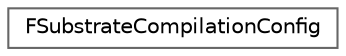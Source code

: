 digraph "Graphical Class Hierarchy"
{
 // INTERACTIVE_SVG=YES
 // LATEX_PDF_SIZE
  bgcolor="transparent";
  edge [fontname=Helvetica,fontsize=10,labelfontname=Helvetica,labelfontsize=10];
  node [fontname=Helvetica,fontsize=10,shape=box,height=0.2,width=0.4];
  rankdir="LR";
  Node0 [id="Node000000",label="FSubstrateCompilationConfig",height=0.2,width=0.4,color="grey40", fillcolor="white", style="filled",URL="$d4/dae/structFSubstrateCompilationConfig.html",tooltip=" "];
}
